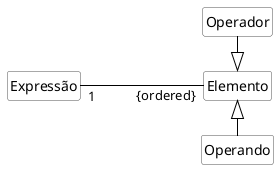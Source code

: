 @startuml mod07ima19
hide circle
hide methods
hide empty members

skinparam class {
    BackgroundColor White
    ArrowColor Black
    BorderColor #505050
}

class "Expressão" as ex
class "Elemento" as el
class "Operador" as op
class "Operando" as on
left to right direction
ex "1"---"{ordered}" el
op -right-|> el
on -left-|> el
@enduml